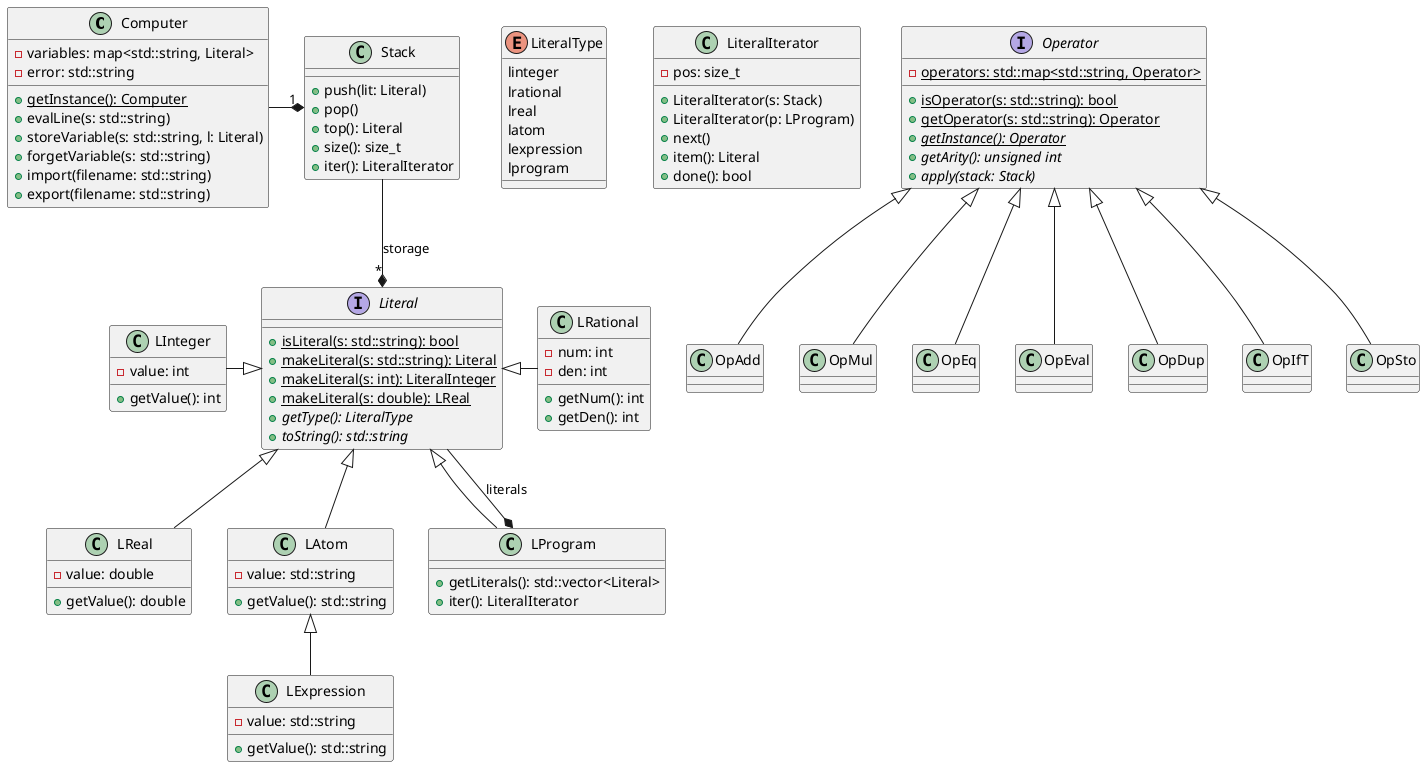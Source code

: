 @startuml

class Computer{
    -variables: map<std::string, Literal>
    -error: std::string
    +{static}getInstance(): Computer
    +evalLine(s: std::string)
    +storeVariable(s: std::string, l: Literal)
    +forgetVariable(s: std::string)
    +import(filename: std::string)
    +export(filename: std::string)
}
Stack "1" *-left- Computer

enum LiteralType{
    linteger
    lrational
    lreal
    latom
    lexpression
    lprogram
}

interface Literal{
    +{static}isLiteral(s: std::string): bool
    +{static}makeLiteral(s: std::string): Literal
    +{static}makeLiteral(s: int): LiteralInteger
    +{static}makeLiteral(s: double): LReal
    +{abstract}getType(): LiteralType
    +{abstract}toString(): std::string
}

class LInteger{
    -value: int
    +getValue(): int
}
Literal <|-left- LInteger

class LRational{
    -num: int
    -den: int
    +getNum(): int
    +getDen(): int
}
Literal <|-right- LRational

class LReal{
    -value: double
    +getValue(): double
}
Literal <|-- LReal

class LAtom{
    -value: std::string
    +getValue(): std::string
}
Literal <|-- LAtom

class LExpression{
    -value: std::string
    +getValue(): std::string
}
LAtom <|-- LExpression

class LProgram{
    +getLiterals(): std::vector<Literal>
    +iter(): LiteralIterator
}
LProgram *-- Literal: literals
Literal <|-- LProgram

class Stack{
    +push(lit: Literal)
    +pop()
    +top(): Literal
    +size(): size_t
    +iter(): LiteralIterator
}
Stack --* "*" Literal: storage

class LiteralIterator{
    -pos: size_t
    +LiteralIterator(s: Stack)
    +LiteralIterator(p: LProgram)
    +next()
    +item(): Literal
    +done(): bool
}

interface Operator{
    -{static}operators: std::map<std::string, Operator>
    +{static}isOperator(s: std::string): bool
    +{static}getOperator(s: std::string): Operator
    +{static}{abstract}getInstance(): Operator
    +{abstract}getArity(): unsigned int
    +{abstract}apply(stack: Stack)
}

Operator <|-- OpAdd
'Operator <|-- OpSub
Operator <|-- OpMul
'Operator <|-- OpDiv
'Operator <|-- OpDivI
'Operator <|-- OpMod
'Operator <|-- OpNeg
'
Operator <|-- OpEq
'Operator <|-- OpNEq
'Operator <|-- OpSup
'Operator <|-- OpInf
'Operator <|-- OpSupE
'Operator <|-- OpInfE
'Operator <|-- OpAnd
'Operator <|-- OpOr
'Operator <|-- OpNot
'
Operator <|-- OpEval
'
Operator <|-- OpDup
'Operator <|-- OpDrop
'Operator <|-- OpSwap
'Operator <|-- OpClear
'
Operator <|-- OpIfT
'
Operator <|-- OpSto
'Operator <|-- OpForget
@enduml
